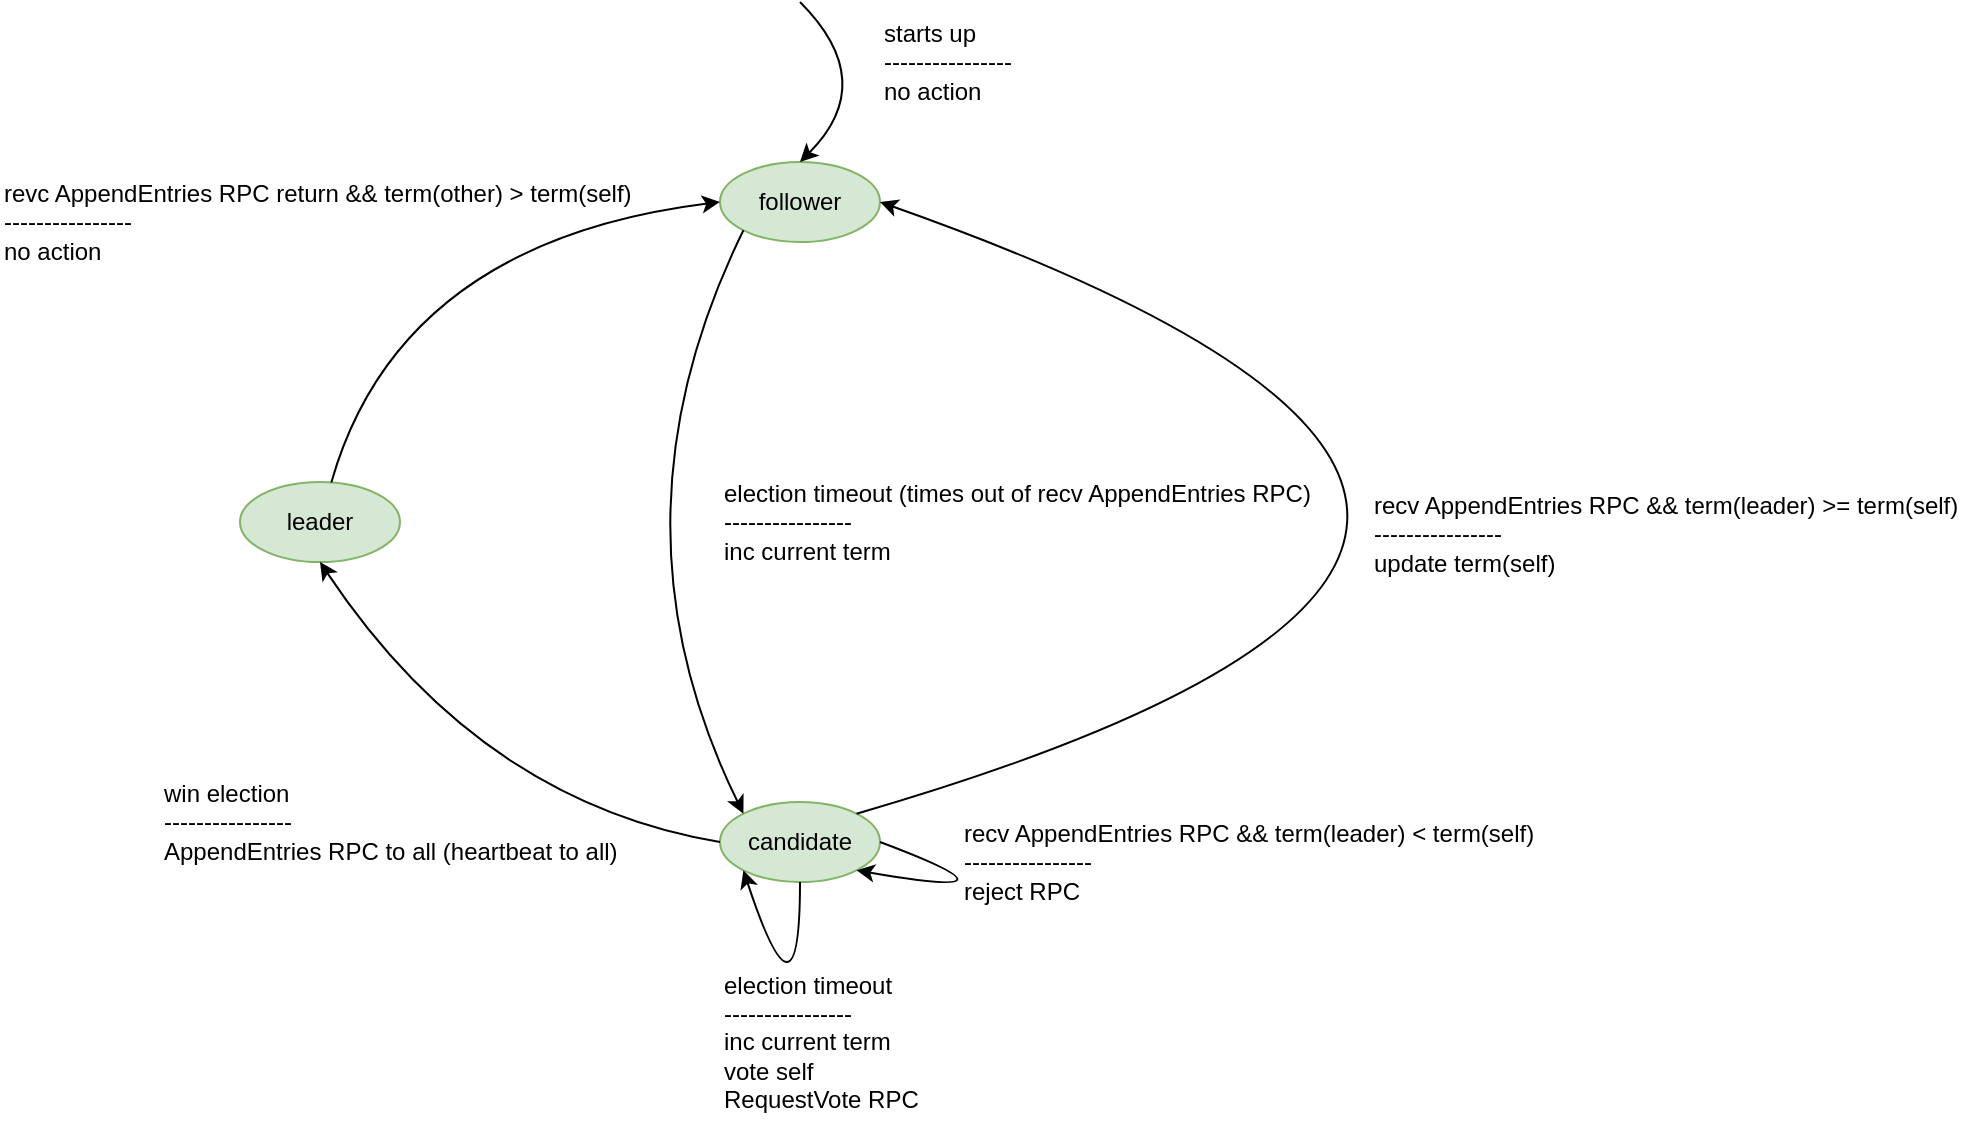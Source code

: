 <mxfile version="10.9.5" type="device"><diagram id="xzYiS03gbmkFybyzAQtj" name="Page-1"><mxGraphModel dx="1186" dy="862" grid="1" gridSize="10" guides="1" tooltips="1" connect="1" arrows="1" fold="1" page="1" pageScale="1" pageWidth="850" pageHeight="1100" math="0" shadow="0"><root><mxCell id="0"/><mxCell id="1" parent="0"/><mxCell id="__bzgA0Jf48cxAqbm7YP-2" value="follower" style="ellipse;whiteSpace=wrap;html=1;fillColor=#d5e8d4;strokeColor=#82b366;" vertex="1" parent="1"><mxGeometry x="520" y="160" width="80" height="40" as="geometry"/></mxCell><mxCell id="__bzgA0Jf48cxAqbm7YP-5" value="candidate" style="ellipse;whiteSpace=wrap;html=1;fillColor=#d5e8d4;strokeColor=#82b366;" vertex="1" parent="1"><mxGeometry x="520" y="480" width="80" height="40" as="geometry"/></mxCell><mxCell id="__bzgA0Jf48cxAqbm7YP-6" value="" style="curved=1;endArrow=classic;html=1;exitX=0;exitY=1;exitDx=0;exitDy=0;entryX=0;entryY=0;entryDx=0;entryDy=0;" edge="1" parent="1" source="__bzgA0Jf48cxAqbm7YP-2" target="__bzgA0Jf48cxAqbm7YP-5"><mxGeometry width="50" height="50" relative="1" as="geometry"><mxPoint x="570" y="250" as="sourcePoint"/><mxPoint x="540" y="450" as="targetPoint"/><Array as="points"><mxPoint x="460" y="340"/></Array></mxGeometry></mxCell><mxCell id="__bzgA0Jf48cxAqbm7YP-8" value="election timeout (times out of recv AppendEntries RPC)&lt;br&gt;----------------&lt;br&gt;inc current term" style="text;html=1;strokeColor=none;fillColor=none;align=left;verticalAlign=middle;whiteSpace=wrap;rounded=0;" vertex="1" parent="1"><mxGeometry x="520" y="300" width="300" height="80" as="geometry"/></mxCell><mxCell id="__bzgA0Jf48cxAqbm7YP-9" value="" style="curved=1;endArrow=classic;html=1;entryX=0;entryY=1;entryDx=0;entryDy=0;exitX=0.5;exitY=1;exitDx=0;exitDy=0;" edge="1" parent="1" source="__bzgA0Jf48cxAqbm7YP-5" target="__bzgA0Jf48cxAqbm7YP-5"><mxGeometry width="50" height="50" relative="1" as="geometry"><mxPoint x="570" y="560" as="sourcePoint"/><mxPoint x="570" y="540" as="targetPoint"/><Array as="points"><mxPoint x="560" y="600"/></Array></mxGeometry></mxCell><mxCell id="__bzgA0Jf48cxAqbm7YP-10" value="election timeout&lt;br&gt;----------------&lt;br&gt;inc current term&lt;br&gt;vote self&lt;br&gt;RequestVote RPC" style="text;html=1;strokeColor=none;fillColor=none;align=left;verticalAlign=middle;whiteSpace=wrap;rounded=0;" vertex="1" parent="1"><mxGeometry x="520" y="560" width="110" height="80" as="geometry"/></mxCell><mxCell id="__bzgA0Jf48cxAqbm7YP-11" value="leader" style="ellipse;whiteSpace=wrap;html=1;fillColor=#d5e8d4;strokeColor=#82b366;" vertex="1" parent="1"><mxGeometry x="280" y="320" width="80" height="40" as="geometry"/></mxCell><mxCell id="__bzgA0Jf48cxAqbm7YP-12" value="" style="curved=1;endArrow=classic;html=1;exitX=0;exitY=0.5;exitDx=0;exitDy=0;entryX=0.5;entryY=1;entryDx=0;entryDy=0;" edge="1" parent="1" source="__bzgA0Jf48cxAqbm7YP-5" target="__bzgA0Jf48cxAqbm7YP-11"><mxGeometry width="50" height="50" relative="1" as="geometry"><mxPoint x="430" y="470" as="sourcePoint"/><mxPoint x="480" y="420" as="targetPoint"/><Array as="points"><mxPoint x="400" y="480"/></Array></mxGeometry></mxCell><mxCell id="__bzgA0Jf48cxAqbm7YP-13" value="win election&lt;br&gt;----------------&lt;br&gt;AppendEntries RPC to all (heartbeat to all)" style="text;html=1;strokeColor=none;fillColor=none;align=left;verticalAlign=middle;whiteSpace=wrap;rounded=0;" vertex="1" parent="1"><mxGeometry x="240" y="460" width="230" height="60" as="geometry"/></mxCell><mxCell id="__bzgA0Jf48cxAqbm7YP-14" value="recv AppendEntries RPC &amp;amp;&amp;amp; term(leader) &amp;gt;= term(self)&lt;br&gt;----------------&lt;br&gt;update term(self)" style="text;html=1;strokeColor=none;fillColor=none;align=left;verticalAlign=middle;whiteSpace=wrap;rounded=0;" vertex="1" parent="1"><mxGeometry x="844.5" y="316" width="305" height="60" as="geometry"/></mxCell><mxCell id="__bzgA0Jf48cxAqbm7YP-15" value="" style="curved=1;endArrow=classic;html=1;entryX=1;entryY=0.5;entryDx=0;entryDy=0;exitX=1;exitY=0;exitDx=0;exitDy=0;" edge="1" parent="1" source="__bzgA0Jf48cxAqbm7YP-5" target="__bzgA0Jf48cxAqbm7YP-2"><mxGeometry width="50" height="50" relative="1" as="geometry"><mxPoint x="792.5" y="492" as="sourcePoint"/><mxPoint x="792.5" y="200" as="targetPoint"/><Array as="points"><mxPoint x="1070" y="346"/></Array></mxGeometry></mxCell><mxCell id="__bzgA0Jf48cxAqbm7YP-16" value="recv AppendEntries RPC &amp;amp;&amp;amp; term(leader) &amp;lt; term(self)&lt;br&gt;----------------&lt;br&gt;reject RPC" style="text;html=1;strokeColor=none;fillColor=none;align=left;verticalAlign=middle;whiteSpace=wrap;rounded=0;" vertex="1" parent="1"><mxGeometry x="640" y="480" width="305" height="60" as="geometry"/></mxCell><mxCell id="__bzgA0Jf48cxAqbm7YP-18" value="" style="curved=1;endArrow=classic;html=1;exitX=1;exitY=0.5;exitDx=0;exitDy=0;entryX=1;entryY=1;entryDx=0;entryDy=0;" edge="1" parent="1" source="__bzgA0Jf48cxAqbm7YP-5" target="__bzgA0Jf48cxAqbm7YP-5"><mxGeometry width="50" height="50" relative="1" as="geometry"><mxPoint x="690" y="450" as="sourcePoint"/><mxPoint x="680" y="540" as="targetPoint"/><Array as="points"><mxPoint x="680" y="530"/></Array></mxGeometry></mxCell><mxCell id="__bzgA0Jf48cxAqbm7YP-19" value="" style="curved=1;endArrow=classic;html=1;entryX=0.5;entryY=0;entryDx=0;entryDy=0;" edge="1" parent="1" target="__bzgA0Jf48cxAqbm7YP-2"><mxGeometry width="50" height="50" relative="1" as="geometry"><mxPoint x="560" y="80" as="sourcePoint"/><mxPoint x="430" y="80" as="targetPoint"/><Array as="points"><mxPoint x="600" y="120"/></Array></mxGeometry></mxCell><mxCell id="__bzgA0Jf48cxAqbm7YP-20" value="starts up&lt;br&gt;----------------&lt;br&gt;no action" style="text;html=1;strokeColor=none;fillColor=none;align=left;verticalAlign=middle;whiteSpace=wrap;rounded=0;" vertex="1" parent="1"><mxGeometry x="600" y="80" width="305" height="60" as="geometry"/></mxCell><mxCell id="__bzgA0Jf48cxAqbm7YP-21" value="" style="curved=1;endArrow=classic;html=1;entryX=0;entryY=0.5;entryDx=0;entryDy=0;" edge="1" parent="1" source="__bzgA0Jf48cxAqbm7YP-11" target="__bzgA0Jf48cxAqbm7YP-2"><mxGeometry width="50" height="50" relative="1" as="geometry"><mxPoint x="230" y="650" as="sourcePoint"/><mxPoint x="280" y="600" as="targetPoint"/><Array as="points"><mxPoint x="360" y="200"/></Array></mxGeometry></mxCell><mxCell id="__bzgA0Jf48cxAqbm7YP-22" value="revc AppendEntries&amp;nbsp;RPC return &amp;amp;&amp;amp; term(other) &amp;gt; term(self)&lt;br&gt;----------------&lt;br&gt;no action" style="text;html=1;strokeColor=none;fillColor=none;align=left;verticalAlign=middle;whiteSpace=wrap;rounded=0;" vertex="1" parent="1"><mxGeometry x="160" y="160" width="320" height="60" as="geometry"/></mxCell></root></mxGraphModel></diagram></mxfile>